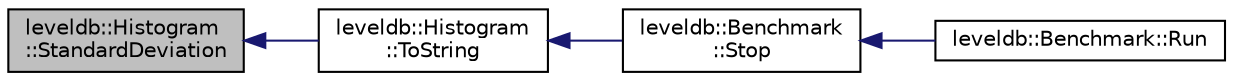 digraph "leveldb::Histogram::StandardDeviation"
{
  edge [fontname="Helvetica",fontsize="10",labelfontname="Helvetica",labelfontsize="10"];
  node [fontname="Helvetica",fontsize="10",shape=record];
  rankdir="LR";
  Node1 [label="leveldb::Histogram\l::StandardDeviation",height=0.2,width=0.4,color="black", fillcolor="grey75", style="filled" fontcolor="black"];
  Node1 -> Node2 [dir="back",color="midnightblue",fontsize="10",style="solid",fontname="Helvetica"];
  Node2 [label="leveldb::Histogram\l::ToString",height=0.2,width=0.4,color="black", fillcolor="white", style="filled",URL="$classleveldb_1_1_histogram.html#a78fde129eef6d9072ff986afd18d1163"];
  Node2 -> Node3 [dir="back",color="midnightblue",fontsize="10",style="solid",fontname="Helvetica"];
  Node3 [label="leveldb::Benchmark\l::Stop",height=0.2,width=0.4,color="black", fillcolor="white", style="filled",URL="$classleveldb_1_1_benchmark.html#a65d0797253a00efc34b160a59aeb77c1"];
  Node3 -> Node4 [dir="back",color="midnightblue",fontsize="10",style="solid",fontname="Helvetica"];
  Node4 [label="leveldb::Benchmark::Run",height=0.2,width=0.4,color="black", fillcolor="white", style="filled",URL="$classleveldb_1_1_benchmark.html#a2f262afa0c7d10fcf531fe9657fba490"];
}
